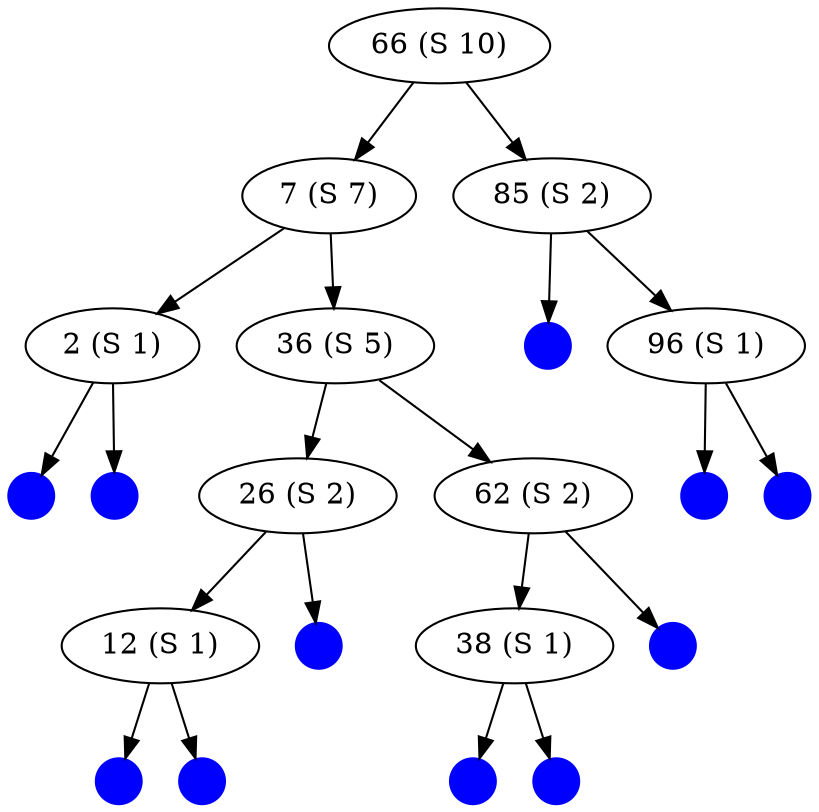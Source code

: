 digraph tree {
  {
    node[style=filled,color="blue",fillcolor="blue",shape="circle",label="",width=.3]
    l1 l2 l3 l4 l5 l6 l7 l8 l9 l10 l11
  }
  { node[label="66 (S 10)"] n1  }
  { node[label="7 (S 7)"  ] n2  }
  { node[label="85 (S 2)" ] n3  }
  { node[label="2 (S 1)"  ] n4  }
  { node[label="36 (S 5)" ] n5  }
  { node[label="96 (S 1)" ] n6  }
  { node[label="26 (S 2)" ] n7  }
  { node[label="62 (S 2)" ] n8  }
  { node[label="12 (S 1)" ] n9  }
  { node[label="38 (S 1)" ] n10 }

  ordering=out;

  n1  -> n2
  n1  -> n3
  n2  -> n4
  n2  -> n5
  n3  -> l1
  n3  -> n6
  n4  -> l2
  n4  -> l3
  n5  -> n7
  n5  -> n8
  n6  -> l4
  n6  -> l5
  n7  -> n9
  n7  -> l6
  n8  -> n10
  n8  -> l7
  n9  -> l8
  n9  -> l9
  n10 -> l10
  n10 -> l11
}
